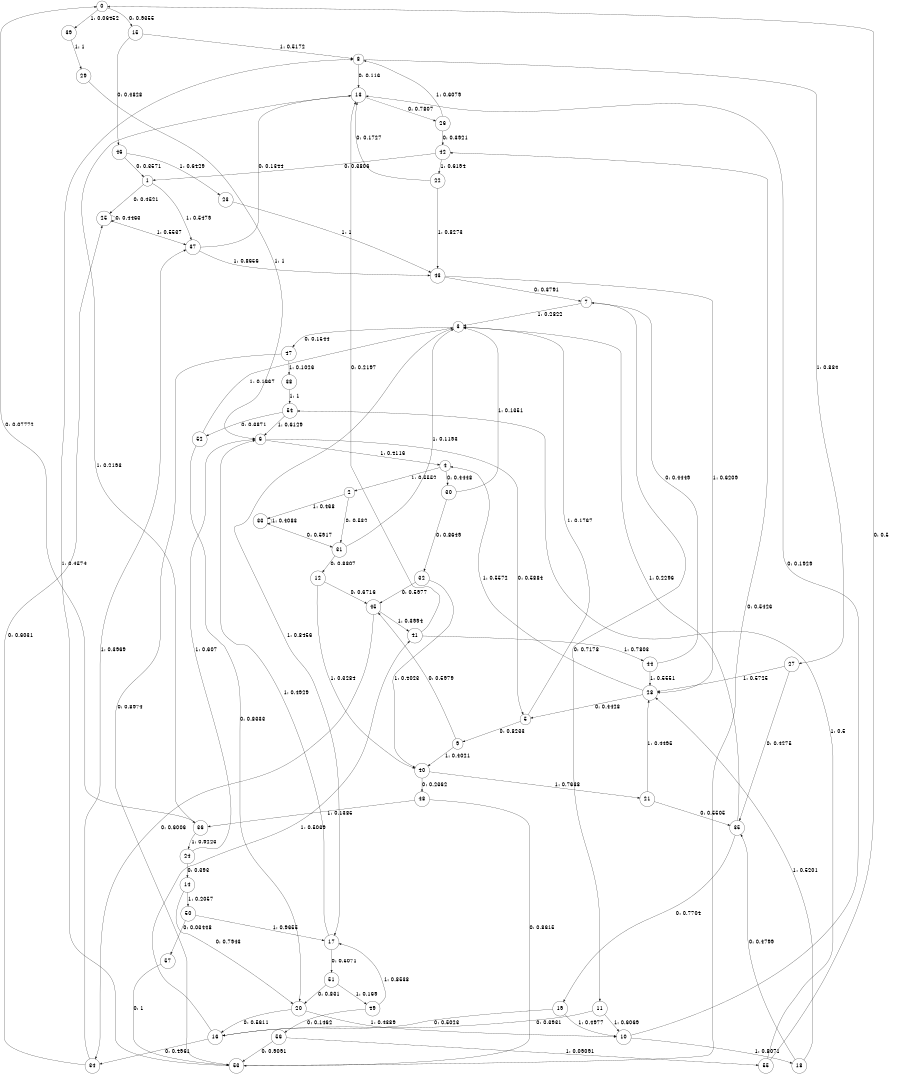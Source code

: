 digraph "ch34faceL9" {
size = "6,8.5";
ratio = "fill";
node [shape = circle];
node [fontsize = 24];
edge [fontsize = 24];
0 -> 15 [label = "0: 0.9355   "];
0 -> 39 [label = "1: 0.06452  "];
1 -> 25 [label = "0: 0.4521   "];
1 -> 37 [label = "1: 0.5479   "];
2 -> 31 [label = "0: 0.532    "];
2 -> 33 [label = "1: 0.468    "];
3 -> 47 [label = "0: 0.1544   "];
3 -> 17 [label = "1: 0.8456   "];
4 -> 30 [label = "0: 0.4448   "];
4 -> 2 [label = "1: 0.5552   "];
5 -> 9 [label = "0: 0.8233   "];
5 -> 3 [label = "1: 0.1767   "];
6 -> 5 [label = "0: 0.5884   "];
6 -> 4 [label = "1: 0.4116   "];
7 -> 11 [label = "0: 0.7178   "];
7 -> 3 [label = "1: 0.2822   "];
8 -> 13 [label = "0: 0.116    "];
8 -> 27 [label = "1: 0.884    "];
9 -> 45 [label = "0: 0.5979   "];
9 -> 40 [label = "1: 0.4021   "];
10 -> 13 [label = "0: 0.1929   "];
10 -> 18 [label = "1: 0.8071   "];
11 -> 16 [label = "0: 0.3931   "];
11 -> 10 [label = "1: 0.6069   "];
12 -> 45 [label = "0: 0.6716   "];
12 -> 40 [label = "1: 0.3284   "];
13 -> 26 [label = "0: 0.7807   "];
13 -> 36 [label = "1: 0.2193   "];
14 -> 20 [label = "0: 0.7943   "];
14 -> 50 [label = "1: 0.2057   "];
15 -> 46 [label = "0: 0.4828   "];
15 -> 8 [label = "1: 0.5172   "];
16 -> 34 [label = "0: 0.4961   "];
16 -> 41 [label = "1: 0.5039   "];
17 -> 51 [label = "0: 0.5071   "];
17 -> 6 [label = "1: 0.4929   "];
18 -> 35 [label = "0: 0.4799   "];
18 -> 28 [label = "1: 0.5201   "];
19 -> 16 [label = "0: 0.5023   "];
19 -> 10 [label = "1: 0.4977   "];
20 -> 16 [label = "0: 0.5611   "];
20 -> 10 [label = "1: 0.4389   "];
21 -> 35 [label = "0: 0.5505   "];
21 -> 28 [label = "1: 0.4495   "];
22 -> 13 [label = "0: 0.1727   "];
22 -> 43 [label = "1: 0.8273   "];
23 -> 43 [label = "1: 1        "];
24 -> 14 [label = "0: 0.393    "];
24 -> 6 [label = "1: 0.607    "];
25 -> 25 [label = "0: 0.4463   "];
25 -> 37 [label = "1: 0.5537   "];
26 -> 42 [label = "0: 0.3921   "];
26 -> 8 [label = "1: 0.6079   "];
27 -> 35 [label = "0: 0.4275   "];
27 -> 28 [label = "1: 0.5725   "];
28 -> 5 [label = "0: 0.4428   "];
28 -> 4 [label = "1: 0.5572   "];
29 -> 6 [label = "1: 1        "];
30 -> 32 [label = "0: 0.8649   "];
30 -> 3 [label = "1: 0.1351   "];
31 -> 12 [label = "0: 0.8807   "];
31 -> 3 [label = "1: 0.1193   "];
32 -> 45 [label = "0: 0.5977   "];
32 -> 40 [label = "1: 0.4023   "];
33 -> 31 [label = "0: 0.5917   "];
33 -> 33 [label = "1: 0.4083   "];
34 -> 25 [label = "0: 0.6031   "];
34 -> 37 [label = "1: 0.3969   "];
35 -> 19 [label = "0: 0.7704   "];
35 -> 3 [label = "1: 0.2296   "];
36 -> 0 [label = "0: 0.07772  "];
36 -> 24 [label = "1: 0.9223   "];
37 -> 13 [label = "0: 0.1344   "];
37 -> 43 [label = "1: 0.8656   "];
38 -> 54 [label = "1: 1        "];
39 -> 29 [label = "1: 1        "];
40 -> 48 [label = "0: 0.2362   "];
40 -> 21 [label = "1: 0.7638   "];
41 -> 13 [label = "0: 0.2197   "];
41 -> 44 [label = "1: 0.7803   "];
42 -> 1 [label = "0: 0.3806   "];
42 -> 22 [label = "1: 0.6194   "];
43 -> 7 [label = "0: 0.3791   "];
43 -> 28 [label = "1: 0.6209   "];
44 -> 7 [label = "0: 0.4449   "];
44 -> 28 [label = "1: 0.5551   "];
45 -> 34 [label = "0: 0.6006   "];
45 -> 41 [label = "1: 0.3994   "];
46 -> 1 [label = "0: 0.3571   "];
46 -> 23 [label = "1: 0.6429   "];
47 -> 53 [label = "0: 0.8974   "];
47 -> 38 [label = "1: 0.1026   "];
48 -> 53 [label = "0: 0.8615   "];
48 -> 36 [label = "1: 0.1385   "];
49 -> 56 [label = "0: 0.1462   "];
49 -> 17 [label = "1: 0.8538   "];
50 -> 57 [label = "0: 0.03448  "];
50 -> 17 [label = "1: 0.9655   "];
51 -> 20 [label = "0: 0.831    "];
51 -> 49 [label = "1: 0.169    "];
52 -> 20 [label = "0: 0.8333   "];
52 -> 3 [label = "1: 0.1667   "];
53 -> 42 [label = "0: 0.5426   "];
53 -> 8 [label = "1: 0.4574   "];
54 -> 52 [label = "0: 0.3871   "];
54 -> 6 [label = "1: 0.6129   "];
55 -> 0 [label = "0: 0.5      "];
55 -> 54 [label = "1: 0.5      "];
56 -> 53 [label = "0: 0.9091   "];
56 -> 55 [label = "1: 0.09091  "];
57 -> 53 [label = "0: 1        "];
}